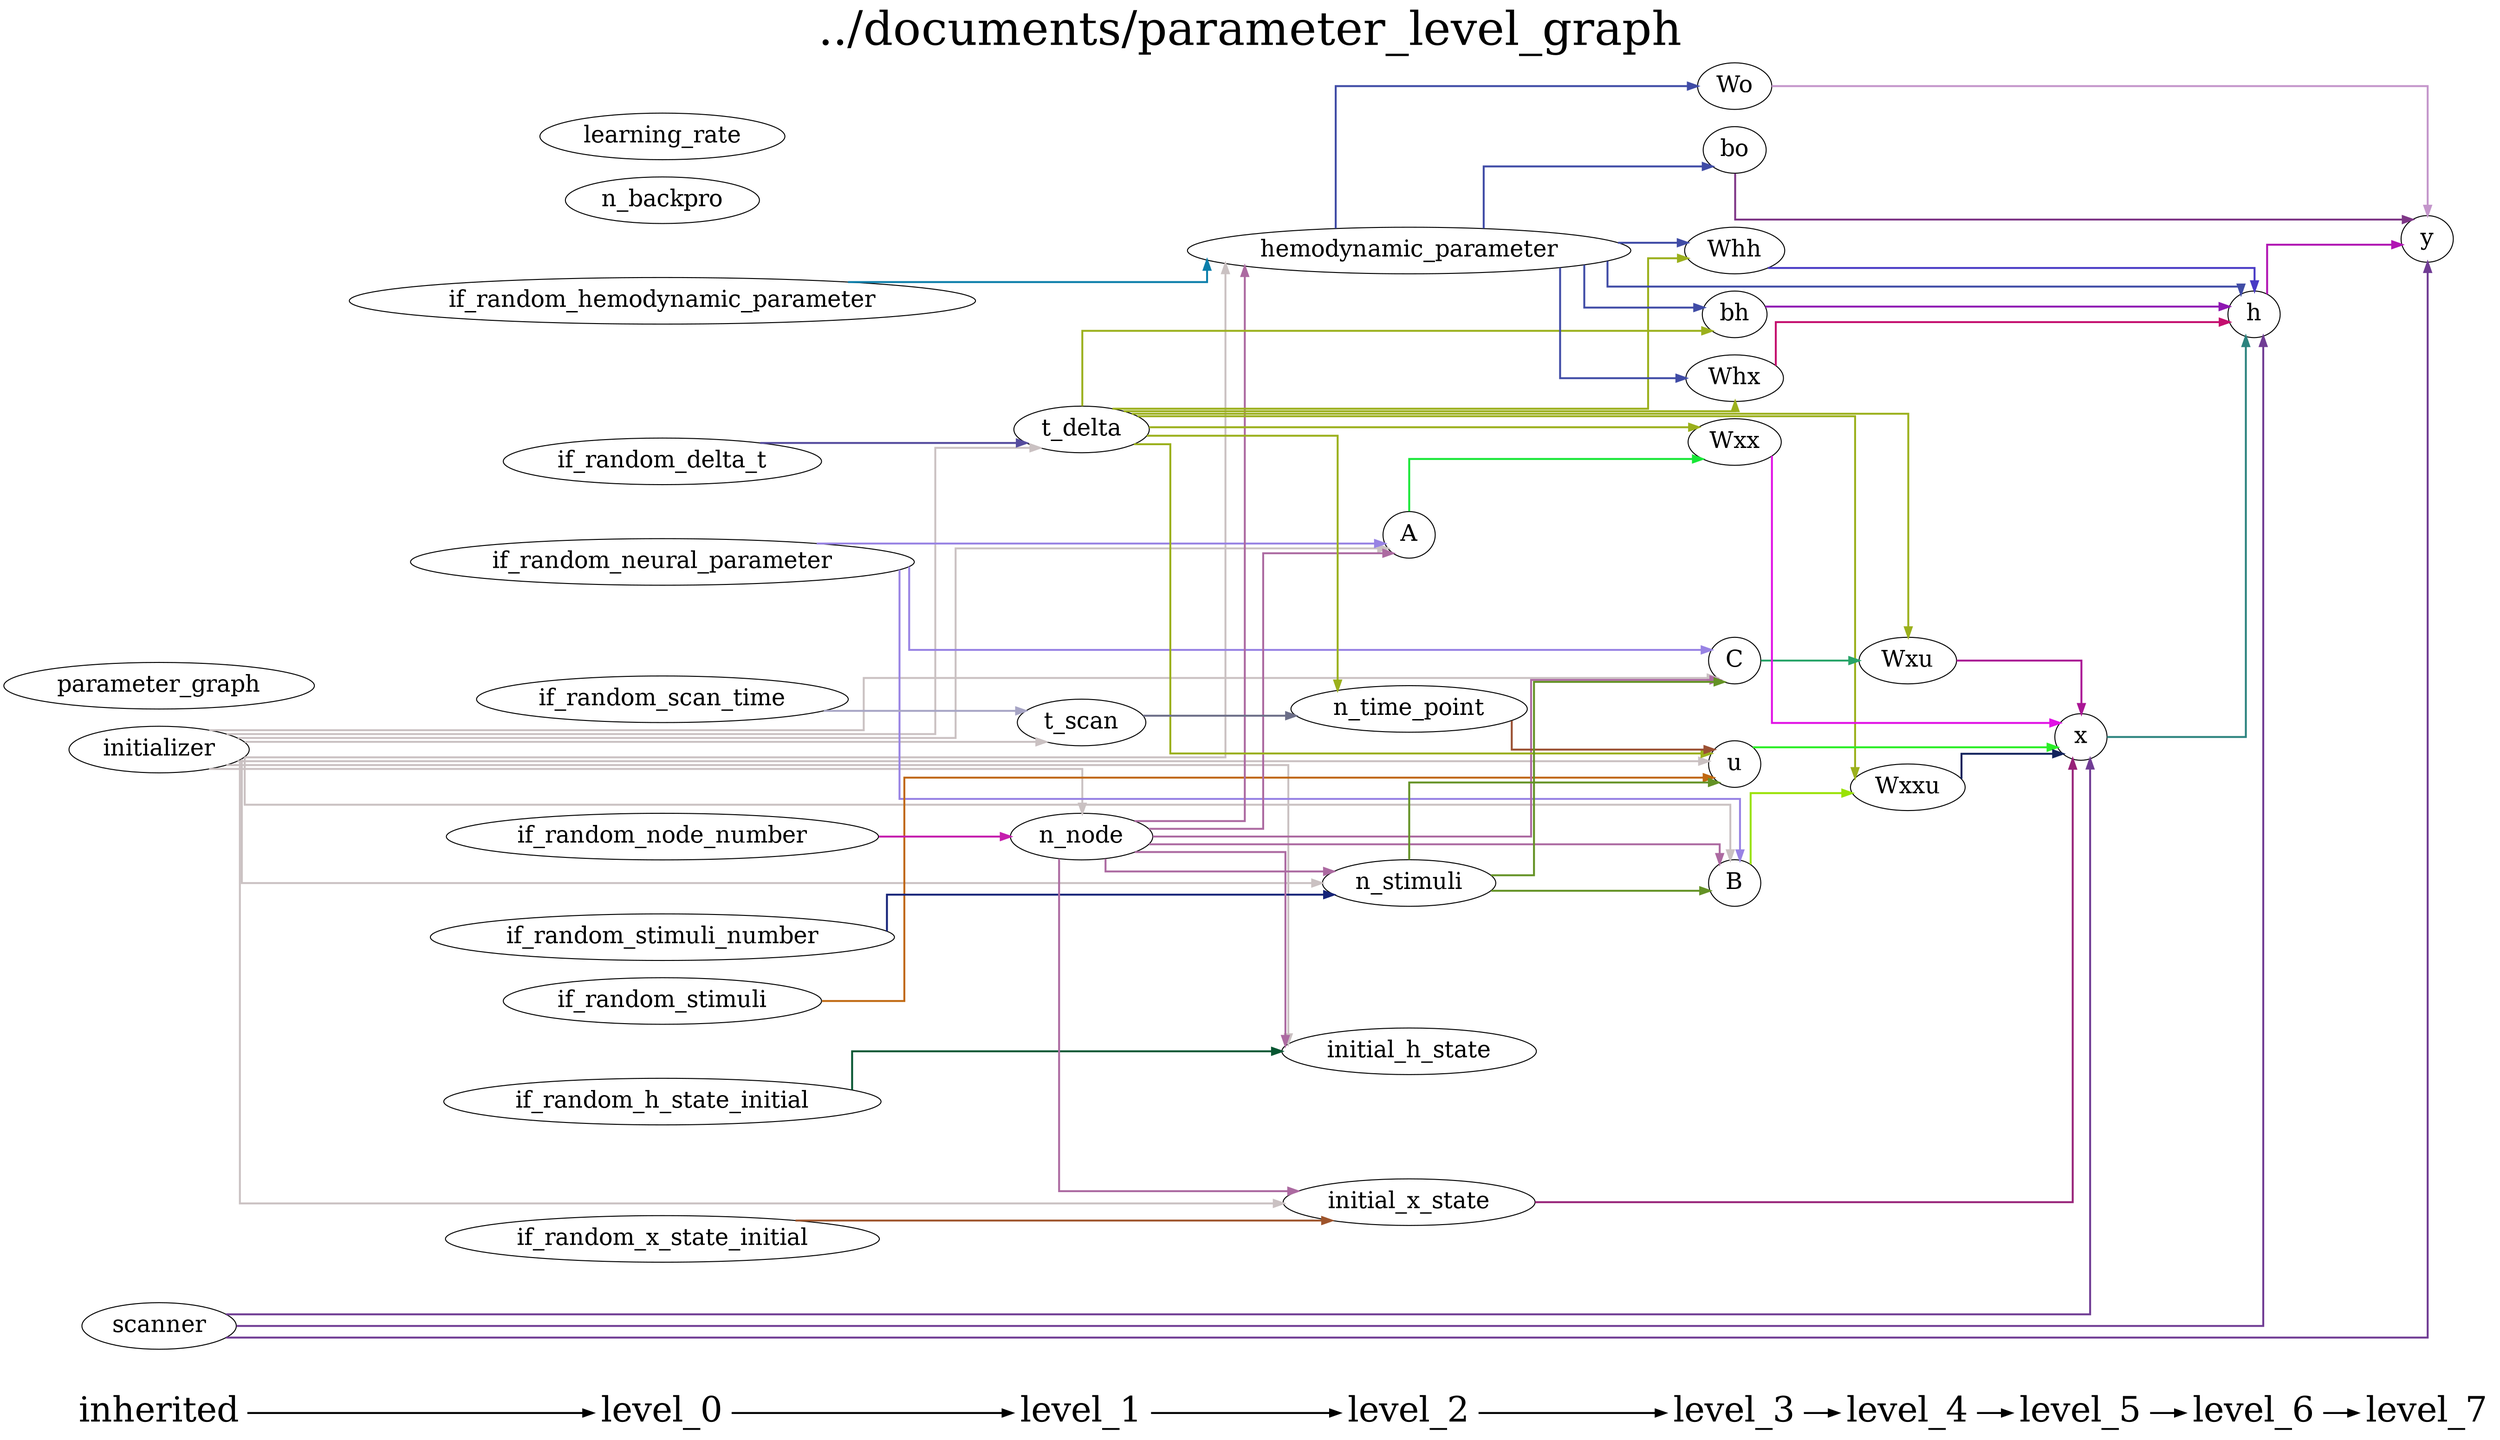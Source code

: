 digraph G {
          splines=ortho;
          fontsize = 48;
          rankdir = "LR";
          node[fontsize=24];
          edge[penwidth=2];
          {
          node [shape=plaintext fontsize=36];
          inherited -> 
          level_0 -> 
          level_1 -> 
          level_2 -> 
          level_3 -> 
          level_4 -> 
          level_5 -> 
          level_6 -> 
          level_7
          }
          {rank = same;
          inherited;
          initializer;
          parameter_graph;
          scanner;
          }
          {rank = same;
          level_0;
          if_random_neural_parameter;
          if_random_hemodynamic_parameter;
          if_random_x_state_initial;
          if_random_h_state_initial;
          if_random_stimuli;
          if_random_node_number;
          if_random_stimuli_number;
          if_random_delta_t;
          if_random_scan_time;
          n_backpro;
          learning_rate;
          }
          {rank = same;
          level_1;
          n_node;
          t_delta;
          t_scan;
          }
          {rank = same;
          level_2;
          n_time_point;
          n_stimuli;
          A;
          hemodynamic_parameter;
          initial_x_state;
          initial_h_state;
          }
          {rank = same;
          level_3;
          u;
          B;
          C;
          Wxx;
          Whx;
          Whh;
          bh;
          Wo;
          bo;
          }
          {rank = same;
          level_4;
          Wxxu;
          Wxu;
          }
          {rank = same;
          level_5;
          x;
          }
          {rank = same;
          level_6;
          h;
          }
          {rank = same;
          level_7;
          y;
          }
          hemodynamic_parameter -> Whx [color="#404CA6"];
          hemodynamic_parameter -> Wo [color="#404CA6"];
          hemodynamic_parameter -> bo [color="#404CA6"];
          hemodynamic_parameter -> Whh [color="#404CA6"];
          hemodynamic_parameter -> h [color="#404CA6"];
          hemodynamic_parameter -> bh [color="#404CA6"];
          Wo -> y [color="#C496CB"];
          parameter_graph ;
          n_time_point -> u [color="#9B5033"];
          learning_rate ;
          if_random_stimuli -> u [color="#C06810"];
          h -> y [color="#B114B3"];
          Whx -> h [color="#C40E6E"];
          if_random_x_state_initial -> initial_x_state [color="#9E542B"];
          if_random_stimuli_number -> n_stimuli [color="#162479"];
          scanner -> y [color="#703C94"];
          scanner -> x [color="#703C94"];
          scanner -> h [color="#703C94"];
          Wxxu -> x [color="#11225C"];
          n_node -> hemodynamic_parameter [color="#AC6AA1"];
          n_node -> n_stimuli [color="#AC6AA1"];
          n_node -> initial_h_state [color="#AC6AA1"];
          n_node -> C [color="#AC6AA1"];
          n_node -> initial_x_state [color="#AC6AA1"];
          n_node -> B [color="#AC6AA1"];
          n_node -> A [color="#AC6AA1"];
          if_random_scan_time -> t_scan [color="#A7A5C5"];
          t_scan -> n_time_point [color="#6C6E88"];
          if_random_hemodynamic_parameter -> hemodynamic_parameter [color="#0B7EAA"];
          if_random_delta_t -> t_delta [color="#554C9E"];
          y ;
          if_random_node_number -> n_node [color="#C51EAE"];
          if_random_h_state_initial -> initial_h_state [color="#075632"];
          initial_x_state -> x [color="#972278"];
          initial_h_state ;
          C -> Wxu [color="#28A469"];
          initializer -> hemodynamic_parameter [color="#CAC1C2"];
          initializer -> n_stimuli [color="#CAC1C2"];
          initializer -> n_node [color="#CAC1C2"];
          initializer -> t_scan [color="#CAC1C2"];
          initializer -> initial_h_state [color="#CAC1C2"];
          initializer -> C [color="#CAC1C2"];
          initializer -> t_delta [color="#CAC1C2"];
          initializer -> initial_x_state [color="#CAC1C2"];
          initializer -> u [color="#CAC1C2"];
          initializer -> B [color="#CAC1C2"];
          initializer -> A [color="#CAC1C2"];
          if_random_neural_parameter -> C [color="#9883E4"];
          if_random_neural_parameter -> B [color="#9883E4"];
          if_random_neural_parameter -> A [color="#9883E4"];
          bo -> y [color="#7E3686"];
          n_backpro ;
          Whh -> h [color="#483AC5"];
          t_delta -> n_time_point [color="#9BB01C"];
          t_delta -> Whx [color="#9BB01C"];
          t_delta -> Wxxu [color="#9BB01C"];
          t_delta -> Wxx [color="#9BB01C"];
          t_delta -> Whh [color="#9BB01C"];
          t_delta -> Wxu [color="#9BB01C"];
          t_delta -> u [color="#9BB01C"];
          t_delta -> bh [color="#9BB01C"];
          Wxu -> x [color="#AA1695"];
          Wxx -> x [color="#E111E5"];
          u -> x [color="#2AEE26"];
          A -> Wxx [color="#17E736"];
          n_stimuli -> C [color="#649225"];
          n_stimuli -> u [color="#649225"];
          n_stimuli -> B [color="#649225"];
          B -> Wxxu [color="#99E204"];
          bh -> h [color="#8E17B2"];
          x -> h [color="#2B837E"];
          labelloc = "t";
          label = "../documents/parameter_level_graph";
}